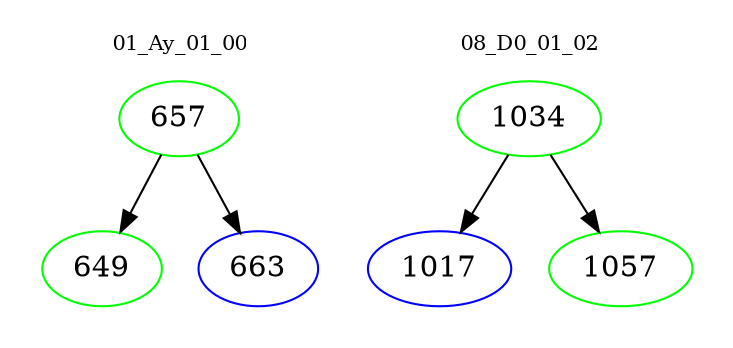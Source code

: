 digraph{
subgraph cluster_0 {
color = white
label = "01_Ay_01_00";
fontsize=10;
T0_657 [label="657", color="green"]
T0_657 -> T0_649 [color="black"]
T0_649 [label="649", color="green"]
T0_657 -> T0_663 [color="black"]
T0_663 [label="663", color="blue"]
}
subgraph cluster_1 {
color = white
label = "08_D0_01_02";
fontsize=10;
T1_1034 [label="1034", color="green"]
T1_1034 -> T1_1017 [color="black"]
T1_1017 [label="1017", color="blue"]
T1_1034 -> T1_1057 [color="black"]
T1_1057 [label="1057", color="green"]
}
}
